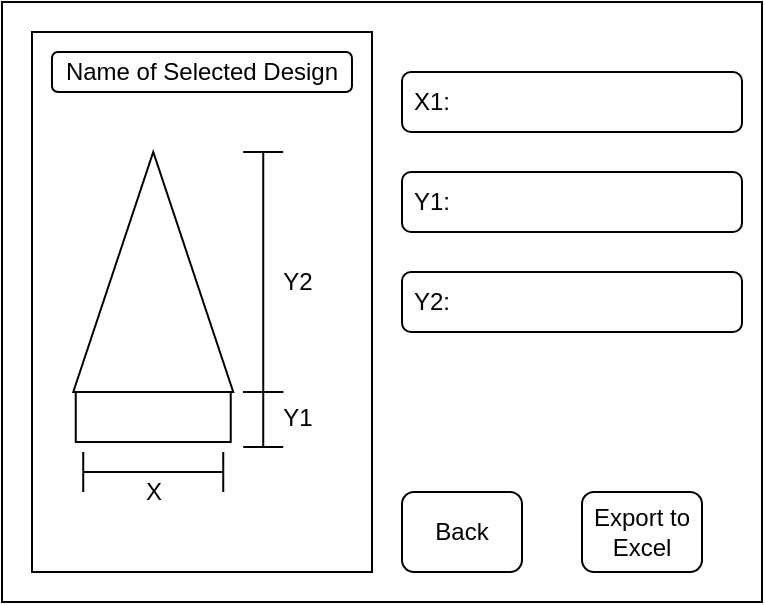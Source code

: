 <mxfile version="22.0.8" type="github">
  <diagram name="Page-1" id="5qljPFEQiK7txCKyx_mJ">
    <mxGraphModel dx="936" dy="496" grid="1" gridSize="10" guides="1" tooltips="1" connect="1" arrows="1" fold="1" page="1" pageScale="1" pageWidth="850" pageHeight="1100" math="0" shadow="0">
      <root>
        <mxCell id="0" />
        <mxCell id="1" parent="0" />
        <mxCell id="G8TpBt76HN6s51pJmWBW-1" value="" style="rounded=0;whiteSpace=wrap;html=1;" vertex="1" parent="1">
          <mxGeometry x="210" y="115" width="380" height="300" as="geometry" />
        </mxCell>
        <mxCell id="G8TpBt76HN6s51pJmWBW-2" value="" style="rounded=0;whiteSpace=wrap;html=1;" vertex="1" parent="1">
          <mxGeometry x="225" y="130" width="170" height="270" as="geometry" />
        </mxCell>
        <mxCell id="G8TpBt76HN6s51pJmWBW-3" value="" style="rounded=1;whiteSpace=wrap;html=1;" vertex="1" parent="1">
          <mxGeometry x="410" y="150" width="170" height="30" as="geometry" />
        </mxCell>
        <mxCell id="G8TpBt76HN6s51pJmWBW-4" value="" style="rounded=1;whiteSpace=wrap;html=1;" vertex="1" parent="1">
          <mxGeometry x="410" y="200" width="170" height="30" as="geometry" />
        </mxCell>
        <mxCell id="G8TpBt76HN6s51pJmWBW-5" value="" style="rounded=1;whiteSpace=wrap;html=1;" vertex="1" parent="1">
          <mxGeometry x="410" y="250" width="170" height="30" as="geometry" />
        </mxCell>
        <mxCell id="G8TpBt76HN6s51pJmWBW-6" value="" style="rounded=1;whiteSpace=wrap;html=1;" vertex="1" parent="1">
          <mxGeometry x="410" y="360" width="60" height="40" as="geometry" />
        </mxCell>
        <mxCell id="G8TpBt76HN6s51pJmWBW-7" value="" style="rounded=1;whiteSpace=wrap;html=1;" vertex="1" parent="1">
          <mxGeometry x="500" y="360" width="60" height="40" as="geometry" />
        </mxCell>
        <mxCell id="G8TpBt76HN6s51pJmWBW-8" value="Back" style="text;html=1;strokeColor=none;fillColor=none;align=center;verticalAlign=middle;whiteSpace=wrap;rounded=0;" vertex="1" parent="1">
          <mxGeometry x="410" y="365" width="60" height="30" as="geometry" />
        </mxCell>
        <mxCell id="G8TpBt76HN6s51pJmWBW-9" value="Export to Excel" style="text;html=1;strokeColor=none;fillColor=none;align=center;verticalAlign=middle;whiteSpace=wrap;rounded=0;" vertex="1" parent="1">
          <mxGeometry x="500" y="365" width="60" height="30" as="geometry" />
        </mxCell>
        <mxCell id="G8TpBt76HN6s51pJmWBW-10" value="X1:" style="text;html=1;strokeColor=none;fillColor=none;align=center;verticalAlign=middle;whiteSpace=wrap;rounded=0;" vertex="1" parent="1">
          <mxGeometry x="395" y="150" width="60" height="30" as="geometry" />
        </mxCell>
        <mxCell id="G8TpBt76HN6s51pJmWBW-11" value="Y1:" style="text;html=1;strokeColor=none;fillColor=none;align=center;verticalAlign=middle;whiteSpace=wrap;rounded=0;" vertex="1" parent="1">
          <mxGeometry x="395" y="200" width="60" height="30" as="geometry" />
        </mxCell>
        <mxCell id="G8TpBt76HN6s51pJmWBW-12" value="Y2:" style="text;html=1;strokeColor=none;fillColor=none;align=center;verticalAlign=middle;whiteSpace=wrap;rounded=0;" vertex="1" parent="1">
          <mxGeometry x="395" y="250" width="60" height="30" as="geometry" />
        </mxCell>
        <mxCell id="G8TpBt76HN6s51pJmWBW-13" value="" style="group" vertex="1" connectable="0" parent="1">
          <mxGeometry x="245.62" y="190" width="128.75" height="185" as="geometry" />
        </mxCell>
        <mxCell id="G8TpBt76HN6s51pJmWBW-14" value="" style="triangle;whiteSpace=wrap;html=1;rotation=-90;" vertex="1" parent="G8TpBt76HN6s51pJmWBW-13">
          <mxGeometry x="-19.99" y="20" width="120" height="80" as="geometry" />
        </mxCell>
        <mxCell id="G8TpBt76HN6s51pJmWBW-15" value="" style="rounded=0;whiteSpace=wrap;html=1;" vertex="1" parent="G8TpBt76HN6s51pJmWBW-13">
          <mxGeometry x="1.25" y="120" width="77.5" height="25" as="geometry" />
        </mxCell>
        <mxCell id="G8TpBt76HN6s51pJmWBW-16" value="X" style="text;html=1;strokeColor=none;fillColor=none;align=center;verticalAlign=middle;whiteSpace=wrap;rounded=0;" vertex="1" parent="G8TpBt76HN6s51pJmWBW-13">
          <mxGeometry x="23.13" y="155" width="33.75" height="30" as="geometry" />
        </mxCell>
        <mxCell id="G8TpBt76HN6s51pJmWBW-17" value="" style="shape=crossbar;whiteSpace=wrap;html=1;rounded=1;" vertex="1" parent="G8TpBt76HN6s51pJmWBW-13">
          <mxGeometry x="5" y="150" width="70" height="20" as="geometry" />
        </mxCell>
        <mxCell id="G8TpBt76HN6s51pJmWBW-18" value="" style="shape=crossbar;whiteSpace=wrap;html=1;rounded=1;direction=south;" vertex="1" parent="G8TpBt76HN6s51pJmWBW-13">
          <mxGeometry x="85" y="120" width="20" height="27.5" as="geometry" />
        </mxCell>
        <mxCell id="G8TpBt76HN6s51pJmWBW-19" value="" style="shape=crossbar;whiteSpace=wrap;html=1;rounded=1;direction=south;" vertex="1" parent="G8TpBt76HN6s51pJmWBW-13">
          <mxGeometry x="85" width="20" height="120" as="geometry" />
        </mxCell>
        <mxCell id="G8TpBt76HN6s51pJmWBW-20" value="Y1" style="text;html=1;strokeColor=none;fillColor=none;align=center;verticalAlign=middle;whiteSpace=wrap;rounded=0;" vertex="1" parent="G8TpBt76HN6s51pJmWBW-13">
          <mxGeometry x="95" y="117.5" width="33.75" height="30" as="geometry" />
        </mxCell>
        <mxCell id="G8TpBt76HN6s51pJmWBW-21" value="Y2" style="text;html=1;strokeColor=none;fillColor=none;align=center;verticalAlign=middle;whiteSpace=wrap;rounded=0;" vertex="1" parent="G8TpBt76HN6s51pJmWBW-13">
          <mxGeometry x="95" y="50" width="33.75" height="30" as="geometry" />
        </mxCell>
        <mxCell id="G8TpBt76HN6s51pJmWBW-22" value="Name of Selected&amp;nbsp;Design" style="rounded=1;whiteSpace=wrap;html=1;" vertex="1" parent="1">
          <mxGeometry x="234.99" y="140" width="150" height="20" as="geometry" />
        </mxCell>
      </root>
    </mxGraphModel>
  </diagram>
</mxfile>
